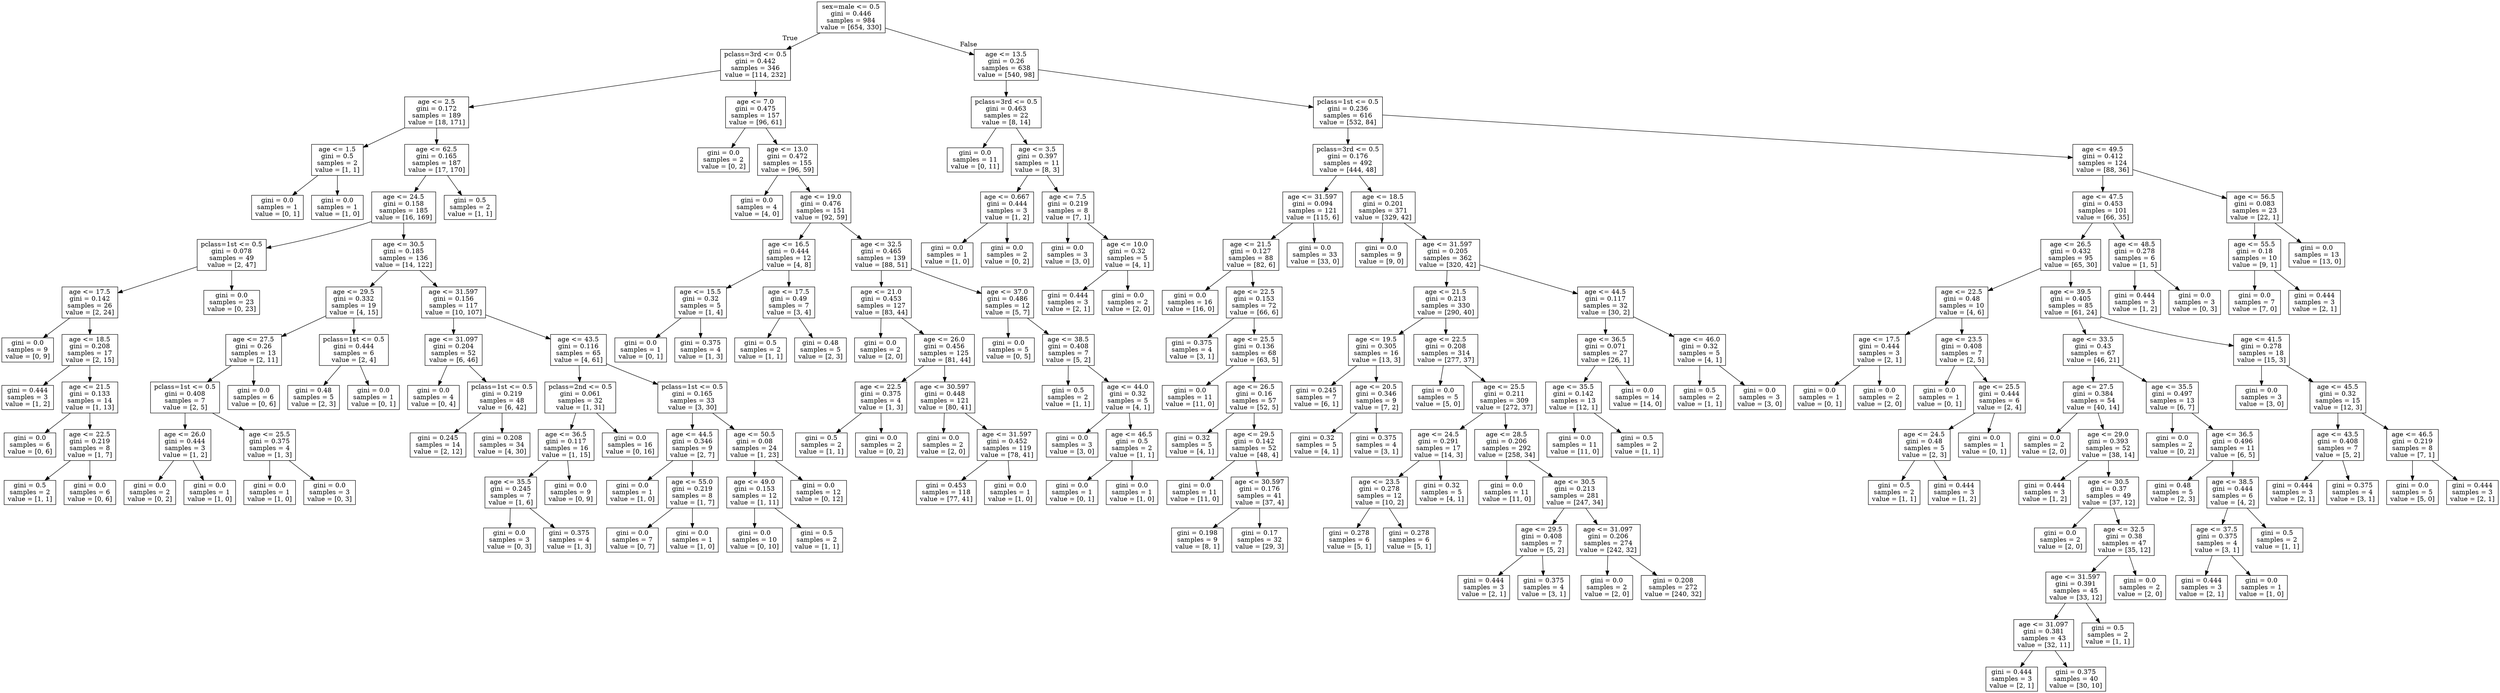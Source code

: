 digraph Tree {
node [shape=box] ;
0 [label="sex=male <= 0.5\ngini = 0.446\nsamples = 984\nvalue = [654, 330]"] ;
1 [label="pclass=3rd <= 0.5\ngini = 0.442\nsamples = 346\nvalue = [114, 232]"] ;
0 -> 1 [labeldistance=2.5, labelangle=45, headlabel="True"] ;
2 [label="age <= 2.5\ngini = 0.172\nsamples = 189\nvalue = [18, 171]"] ;
1 -> 2 ;
3 [label="age <= 1.5\ngini = 0.5\nsamples = 2\nvalue = [1, 1]"] ;
2 -> 3 ;
4 [label="gini = 0.0\nsamples = 1\nvalue = [0, 1]"] ;
3 -> 4 ;
5 [label="gini = 0.0\nsamples = 1\nvalue = [1, 0]"] ;
3 -> 5 ;
6 [label="age <= 62.5\ngini = 0.165\nsamples = 187\nvalue = [17, 170]"] ;
2 -> 6 ;
7 [label="age <= 24.5\ngini = 0.158\nsamples = 185\nvalue = [16, 169]"] ;
6 -> 7 ;
8 [label="pclass=1st <= 0.5\ngini = 0.078\nsamples = 49\nvalue = [2, 47]"] ;
7 -> 8 ;
9 [label="age <= 17.5\ngini = 0.142\nsamples = 26\nvalue = [2, 24]"] ;
8 -> 9 ;
10 [label="gini = 0.0\nsamples = 9\nvalue = [0, 9]"] ;
9 -> 10 ;
11 [label="age <= 18.5\ngini = 0.208\nsamples = 17\nvalue = [2, 15]"] ;
9 -> 11 ;
12 [label="gini = 0.444\nsamples = 3\nvalue = [1, 2]"] ;
11 -> 12 ;
13 [label="age <= 21.5\ngini = 0.133\nsamples = 14\nvalue = [1, 13]"] ;
11 -> 13 ;
14 [label="gini = 0.0\nsamples = 6\nvalue = [0, 6]"] ;
13 -> 14 ;
15 [label="age <= 22.5\ngini = 0.219\nsamples = 8\nvalue = [1, 7]"] ;
13 -> 15 ;
16 [label="gini = 0.5\nsamples = 2\nvalue = [1, 1]"] ;
15 -> 16 ;
17 [label="gini = 0.0\nsamples = 6\nvalue = [0, 6]"] ;
15 -> 17 ;
18 [label="gini = 0.0\nsamples = 23\nvalue = [0, 23]"] ;
8 -> 18 ;
19 [label="age <= 30.5\ngini = 0.185\nsamples = 136\nvalue = [14, 122]"] ;
7 -> 19 ;
20 [label="age <= 29.5\ngini = 0.332\nsamples = 19\nvalue = [4, 15]"] ;
19 -> 20 ;
21 [label="age <= 27.5\ngini = 0.26\nsamples = 13\nvalue = [2, 11]"] ;
20 -> 21 ;
22 [label="pclass=1st <= 0.5\ngini = 0.408\nsamples = 7\nvalue = [2, 5]"] ;
21 -> 22 ;
23 [label="age <= 26.0\ngini = 0.444\nsamples = 3\nvalue = [1, 2]"] ;
22 -> 23 ;
24 [label="gini = 0.0\nsamples = 2\nvalue = [0, 2]"] ;
23 -> 24 ;
25 [label="gini = 0.0\nsamples = 1\nvalue = [1, 0]"] ;
23 -> 25 ;
26 [label="age <= 25.5\ngini = 0.375\nsamples = 4\nvalue = [1, 3]"] ;
22 -> 26 ;
27 [label="gini = 0.0\nsamples = 1\nvalue = [1, 0]"] ;
26 -> 27 ;
28 [label="gini = 0.0\nsamples = 3\nvalue = [0, 3]"] ;
26 -> 28 ;
29 [label="gini = 0.0\nsamples = 6\nvalue = [0, 6]"] ;
21 -> 29 ;
30 [label="pclass=1st <= 0.5\ngini = 0.444\nsamples = 6\nvalue = [2, 4]"] ;
20 -> 30 ;
31 [label="gini = 0.48\nsamples = 5\nvalue = [2, 3]"] ;
30 -> 31 ;
32 [label="gini = 0.0\nsamples = 1\nvalue = [0, 1]"] ;
30 -> 32 ;
33 [label="age <= 31.597\ngini = 0.156\nsamples = 117\nvalue = [10, 107]"] ;
19 -> 33 ;
34 [label="age <= 31.097\ngini = 0.204\nsamples = 52\nvalue = [6, 46]"] ;
33 -> 34 ;
35 [label="gini = 0.0\nsamples = 4\nvalue = [0, 4]"] ;
34 -> 35 ;
36 [label="pclass=1st <= 0.5\ngini = 0.219\nsamples = 48\nvalue = [6, 42]"] ;
34 -> 36 ;
37 [label="gini = 0.245\nsamples = 14\nvalue = [2, 12]"] ;
36 -> 37 ;
38 [label="gini = 0.208\nsamples = 34\nvalue = [4, 30]"] ;
36 -> 38 ;
39 [label="age <= 43.5\ngini = 0.116\nsamples = 65\nvalue = [4, 61]"] ;
33 -> 39 ;
40 [label="pclass=2nd <= 0.5\ngini = 0.061\nsamples = 32\nvalue = [1, 31]"] ;
39 -> 40 ;
41 [label="age <= 36.5\ngini = 0.117\nsamples = 16\nvalue = [1, 15]"] ;
40 -> 41 ;
42 [label="age <= 35.5\ngini = 0.245\nsamples = 7\nvalue = [1, 6]"] ;
41 -> 42 ;
43 [label="gini = 0.0\nsamples = 3\nvalue = [0, 3]"] ;
42 -> 43 ;
44 [label="gini = 0.375\nsamples = 4\nvalue = [1, 3]"] ;
42 -> 44 ;
45 [label="gini = 0.0\nsamples = 9\nvalue = [0, 9]"] ;
41 -> 45 ;
46 [label="gini = 0.0\nsamples = 16\nvalue = [0, 16]"] ;
40 -> 46 ;
47 [label="pclass=1st <= 0.5\ngini = 0.165\nsamples = 33\nvalue = [3, 30]"] ;
39 -> 47 ;
48 [label="age <= 44.5\ngini = 0.346\nsamples = 9\nvalue = [2, 7]"] ;
47 -> 48 ;
49 [label="gini = 0.0\nsamples = 1\nvalue = [1, 0]"] ;
48 -> 49 ;
50 [label="age <= 55.0\ngini = 0.219\nsamples = 8\nvalue = [1, 7]"] ;
48 -> 50 ;
51 [label="gini = 0.0\nsamples = 7\nvalue = [0, 7]"] ;
50 -> 51 ;
52 [label="gini = 0.0\nsamples = 1\nvalue = [1, 0]"] ;
50 -> 52 ;
53 [label="age <= 50.5\ngini = 0.08\nsamples = 24\nvalue = [1, 23]"] ;
47 -> 53 ;
54 [label="age <= 49.0\ngini = 0.153\nsamples = 12\nvalue = [1, 11]"] ;
53 -> 54 ;
55 [label="gini = 0.0\nsamples = 10\nvalue = [0, 10]"] ;
54 -> 55 ;
56 [label="gini = 0.5\nsamples = 2\nvalue = [1, 1]"] ;
54 -> 56 ;
57 [label="gini = 0.0\nsamples = 12\nvalue = [0, 12]"] ;
53 -> 57 ;
58 [label="gini = 0.5\nsamples = 2\nvalue = [1, 1]"] ;
6 -> 58 ;
59 [label="age <= 7.0\ngini = 0.475\nsamples = 157\nvalue = [96, 61]"] ;
1 -> 59 ;
60 [label="gini = 0.0\nsamples = 2\nvalue = [0, 2]"] ;
59 -> 60 ;
61 [label="age <= 13.0\ngini = 0.472\nsamples = 155\nvalue = [96, 59]"] ;
59 -> 61 ;
62 [label="gini = 0.0\nsamples = 4\nvalue = [4, 0]"] ;
61 -> 62 ;
63 [label="age <= 19.0\ngini = 0.476\nsamples = 151\nvalue = [92, 59]"] ;
61 -> 63 ;
64 [label="age <= 16.5\ngini = 0.444\nsamples = 12\nvalue = [4, 8]"] ;
63 -> 64 ;
65 [label="age <= 15.5\ngini = 0.32\nsamples = 5\nvalue = [1, 4]"] ;
64 -> 65 ;
66 [label="gini = 0.0\nsamples = 1\nvalue = [0, 1]"] ;
65 -> 66 ;
67 [label="gini = 0.375\nsamples = 4\nvalue = [1, 3]"] ;
65 -> 67 ;
68 [label="age <= 17.5\ngini = 0.49\nsamples = 7\nvalue = [3, 4]"] ;
64 -> 68 ;
69 [label="gini = 0.5\nsamples = 2\nvalue = [1, 1]"] ;
68 -> 69 ;
70 [label="gini = 0.48\nsamples = 5\nvalue = [2, 3]"] ;
68 -> 70 ;
71 [label="age <= 32.5\ngini = 0.465\nsamples = 139\nvalue = [88, 51]"] ;
63 -> 71 ;
72 [label="age <= 21.0\ngini = 0.453\nsamples = 127\nvalue = [83, 44]"] ;
71 -> 72 ;
73 [label="gini = 0.0\nsamples = 2\nvalue = [2, 0]"] ;
72 -> 73 ;
74 [label="age <= 26.0\ngini = 0.456\nsamples = 125\nvalue = [81, 44]"] ;
72 -> 74 ;
75 [label="age <= 22.5\ngini = 0.375\nsamples = 4\nvalue = [1, 3]"] ;
74 -> 75 ;
76 [label="gini = 0.5\nsamples = 2\nvalue = [1, 1]"] ;
75 -> 76 ;
77 [label="gini = 0.0\nsamples = 2\nvalue = [0, 2]"] ;
75 -> 77 ;
78 [label="age <= 30.597\ngini = 0.448\nsamples = 121\nvalue = [80, 41]"] ;
74 -> 78 ;
79 [label="gini = 0.0\nsamples = 2\nvalue = [2, 0]"] ;
78 -> 79 ;
80 [label="age <= 31.597\ngini = 0.452\nsamples = 119\nvalue = [78, 41]"] ;
78 -> 80 ;
81 [label="gini = 0.453\nsamples = 118\nvalue = [77, 41]"] ;
80 -> 81 ;
82 [label="gini = 0.0\nsamples = 1\nvalue = [1, 0]"] ;
80 -> 82 ;
83 [label="age <= 37.0\ngini = 0.486\nsamples = 12\nvalue = [5, 7]"] ;
71 -> 83 ;
84 [label="gini = 0.0\nsamples = 5\nvalue = [0, 5]"] ;
83 -> 84 ;
85 [label="age <= 38.5\ngini = 0.408\nsamples = 7\nvalue = [5, 2]"] ;
83 -> 85 ;
86 [label="gini = 0.5\nsamples = 2\nvalue = [1, 1]"] ;
85 -> 86 ;
87 [label="age <= 44.0\ngini = 0.32\nsamples = 5\nvalue = [4, 1]"] ;
85 -> 87 ;
88 [label="gini = 0.0\nsamples = 3\nvalue = [3, 0]"] ;
87 -> 88 ;
89 [label="age <= 46.5\ngini = 0.5\nsamples = 2\nvalue = [1, 1]"] ;
87 -> 89 ;
90 [label="gini = 0.0\nsamples = 1\nvalue = [0, 1]"] ;
89 -> 90 ;
91 [label="gini = 0.0\nsamples = 1\nvalue = [1, 0]"] ;
89 -> 91 ;
92 [label="age <= 13.5\ngini = 0.26\nsamples = 638\nvalue = [540, 98]"] ;
0 -> 92 [labeldistance=2.5, labelangle=-45, headlabel="False"] ;
93 [label="pclass=3rd <= 0.5\ngini = 0.463\nsamples = 22\nvalue = [8, 14]"] ;
92 -> 93 ;
94 [label="gini = 0.0\nsamples = 11\nvalue = [0, 11]"] ;
93 -> 94 ;
95 [label="age <= 3.5\ngini = 0.397\nsamples = 11\nvalue = [8, 3]"] ;
93 -> 95 ;
96 [label="age <= 0.667\ngini = 0.444\nsamples = 3\nvalue = [1, 2]"] ;
95 -> 96 ;
97 [label="gini = 0.0\nsamples = 1\nvalue = [1, 0]"] ;
96 -> 97 ;
98 [label="gini = 0.0\nsamples = 2\nvalue = [0, 2]"] ;
96 -> 98 ;
99 [label="age <= 7.5\ngini = 0.219\nsamples = 8\nvalue = [7, 1]"] ;
95 -> 99 ;
100 [label="gini = 0.0\nsamples = 3\nvalue = [3, 0]"] ;
99 -> 100 ;
101 [label="age <= 10.0\ngini = 0.32\nsamples = 5\nvalue = [4, 1]"] ;
99 -> 101 ;
102 [label="gini = 0.444\nsamples = 3\nvalue = [2, 1]"] ;
101 -> 102 ;
103 [label="gini = 0.0\nsamples = 2\nvalue = [2, 0]"] ;
101 -> 103 ;
104 [label="pclass=1st <= 0.5\ngini = 0.236\nsamples = 616\nvalue = [532, 84]"] ;
92 -> 104 ;
105 [label="pclass=3rd <= 0.5\ngini = 0.176\nsamples = 492\nvalue = [444, 48]"] ;
104 -> 105 ;
106 [label="age <= 31.597\ngini = 0.094\nsamples = 121\nvalue = [115, 6]"] ;
105 -> 106 ;
107 [label="age <= 21.5\ngini = 0.127\nsamples = 88\nvalue = [82, 6]"] ;
106 -> 107 ;
108 [label="gini = 0.0\nsamples = 16\nvalue = [16, 0]"] ;
107 -> 108 ;
109 [label="age <= 22.5\ngini = 0.153\nsamples = 72\nvalue = [66, 6]"] ;
107 -> 109 ;
110 [label="gini = 0.375\nsamples = 4\nvalue = [3, 1]"] ;
109 -> 110 ;
111 [label="age <= 25.5\ngini = 0.136\nsamples = 68\nvalue = [63, 5]"] ;
109 -> 111 ;
112 [label="gini = 0.0\nsamples = 11\nvalue = [11, 0]"] ;
111 -> 112 ;
113 [label="age <= 26.5\ngini = 0.16\nsamples = 57\nvalue = [52, 5]"] ;
111 -> 113 ;
114 [label="gini = 0.32\nsamples = 5\nvalue = [4, 1]"] ;
113 -> 114 ;
115 [label="age <= 29.5\ngini = 0.142\nsamples = 52\nvalue = [48, 4]"] ;
113 -> 115 ;
116 [label="gini = 0.0\nsamples = 11\nvalue = [11, 0]"] ;
115 -> 116 ;
117 [label="age <= 30.597\ngini = 0.176\nsamples = 41\nvalue = [37, 4]"] ;
115 -> 117 ;
118 [label="gini = 0.198\nsamples = 9\nvalue = [8, 1]"] ;
117 -> 118 ;
119 [label="gini = 0.17\nsamples = 32\nvalue = [29, 3]"] ;
117 -> 119 ;
120 [label="gini = 0.0\nsamples = 33\nvalue = [33, 0]"] ;
106 -> 120 ;
121 [label="age <= 18.5\ngini = 0.201\nsamples = 371\nvalue = [329, 42]"] ;
105 -> 121 ;
122 [label="gini = 0.0\nsamples = 9\nvalue = [9, 0]"] ;
121 -> 122 ;
123 [label="age <= 31.597\ngini = 0.205\nsamples = 362\nvalue = [320, 42]"] ;
121 -> 123 ;
124 [label="age <= 21.5\ngini = 0.213\nsamples = 330\nvalue = [290, 40]"] ;
123 -> 124 ;
125 [label="age <= 19.5\ngini = 0.305\nsamples = 16\nvalue = [13, 3]"] ;
124 -> 125 ;
126 [label="gini = 0.245\nsamples = 7\nvalue = [6, 1]"] ;
125 -> 126 ;
127 [label="age <= 20.5\ngini = 0.346\nsamples = 9\nvalue = [7, 2]"] ;
125 -> 127 ;
128 [label="gini = 0.32\nsamples = 5\nvalue = [4, 1]"] ;
127 -> 128 ;
129 [label="gini = 0.375\nsamples = 4\nvalue = [3, 1]"] ;
127 -> 129 ;
130 [label="age <= 22.5\ngini = 0.208\nsamples = 314\nvalue = [277, 37]"] ;
124 -> 130 ;
131 [label="gini = 0.0\nsamples = 5\nvalue = [5, 0]"] ;
130 -> 131 ;
132 [label="age <= 25.5\ngini = 0.211\nsamples = 309\nvalue = [272, 37]"] ;
130 -> 132 ;
133 [label="age <= 24.5\ngini = 0.291\nsamples = 17\nvalue = [14, 3]"] ;
132 -> 133 ;
134 [label="age <= 23.5\ngini = 0.278\nsamples = 12\nvalue = [10, 2]"] ;
133 -> 134 ;
135 [label="gini = 0.278\nsamples = 6\nvalue = [5, 1]"] ;
134 -> 135 ;
136 [label="gini = 0.278\nsamples = 6\nvalue = [5, 1]"] ;
134 -> 136 ;
137 [label="gini = 0.32\nsamples = 5\nvalue = [4, 1]"] ;
133 -> 137 ;
138 [label="age <= 28.5\ngini = 0.206\nsamples = 292\nvalue = [258, 34]"] ;
132 -> 138 ;
139 [label="gini = 0.0\nsamples = 11\nvalue = [11, 0]"] ;
138 -> 139 ;
140 [label="age <= 30.5\ngini = 0.213\nsamples = 281\nvalue = [247, 34]"] ;
138 -> 140 ;
141 [label="age <= 29.5\ngini = 0.408\nsamples = 7\nvalue = [5, 2]"] ;
140 -> 141 ;
142 [label="gini = 0.444\nsamples = 3\nvalue = [2, 1]"] ;
141 -> 142 ;
143 [label="gini = 0.375\nsamples = 4\nvalue = [3, 1]"] ;
141 -> 143 ;
144 [label="age <= 31.097\ngini = 0.206\nsamples = 274\nvalue = [242, 32]"] ;
140 -> 144 ;
145 [label="gini = 0.0\nsamples = 2\nvalue = [2, 0]"] ;
144 -> 145 ;
146 [label="gini = 0.208\nsamples = 272\nvalue = [240, 32]"] ;
144 -> 146 ;
147 [label="age <= 44.5\ngini = 0.117\nsamples = 32\nvalue = [30, 2]"] ;
123 -> 147 ;
148 [label="age <= 36.5\ngini = 0.071\nsamples = 27\nvalue = [26, 1]"] ;
147 -> 148 ;
149 [label="age <= 35.5\ngini = 0.142\nsamples = 13\nvalue = [12, 1]"] ;
148 -> 149 ;
150 [label="gini = 0.0\nsamples = 11\nvalue = [11, 0]"] ;
149 -> 150 ;
151 [label="gini = 0.5\nsamples = 2\nvalue = [1, 1]"] ;
149 -> 151 ;
152 [label="gini = 0.0\nsamples = 14\nvalue = [14, 0]"] ;
148 -> 152 ;
153 [label="age <= 46.0\ngini = 0.32\nsamples = 5\nvalue = [4, 1]"] ;
147 -> 153 ;
154 [label="gini = 0.5\nsamples = 2\nvalue = [1, 1]"] ;
153 -> 154 ;
155 [label="gini = 0.0\nsamples = 3\nvalue = [3, 0]"] ;
153 -> 155 ;
156 [label="age <= 49.5\ngini = 0.412\nsamples = 124\nvalue = [88, 36]"] ;
104 -> 156 ;
157 [label="age <= 47.5\ngini = 0.453\nsamples = 101\nvalue = [66, 35]"] ;
156 -> 157 ;
158 [label="age <= 26.5\ngini = 0.432\nsamples = 95\nvalue = [65, 30]"] ;
157 -> 158 ;
159 [label="age <= 22.5\ngini = 0.48\nsamples = 10\nvalue = [4, 6]"] ;
158 -> 159 ;
160 [label="age <= 17.5\ngini = 0.444\nsamples = 3\nvalue = [2, 1]"] ;
159 -> 160 ;
161 [label="gini = 0.0\nsamples = 1\nvalue = [0, 1]"] ;
160 -> 161 ;
162 [label="gini = 0.0\nsamples = 2\nvalue = [2, 0]"] ;
160 -> 162 ;
163 [label="age <= 23.5\ngini = 0.408\nsamples = 7\nvalue = [2, 5]"] ;
159 -> 163 ;
164 [label="gini = 0.0\nsamples = 1\nvalue = [0, 1]"] ;
163 -> 164 ;
165 [label="age <= 25.5\ngini = 0.444\nsamples = 6\nvalue = [2, 4]"] ;
163 -> 165 ;
166 [label="age <= 24.5\ngini = 0.48\nsamples = 5\nvalue = [2, 3]"] ;
165 -> 166 ;
167 [label="gini = 0.5\nsamples = 2\nvalue = [1, 1]"] ;
166 -> 167 ;
168 [label="gini = 0.444\nsamples = 3\nvalue = [1, 2]"] ;
166 -> 168 ;
169 [label="gini = 0.0\nsamples = 1\nvalue = [0, 1]"] ;
165 -> 169 ;
170 [label="age <= 39.5\ngini = 0.405\nsamples = 85\nvalue = [61, 24]"] ;
158 -> 170 ;
171 [label="age <= 33.5\ngini = 0.43\nsamples = 67\nvalue = [46, 21]"] ;
170 -> 171 ;
172 [label="age <= 27.5\ngini = 0.384\nsamples = 54\nvalue = [40, 14]"] ;
171 -> 172 ;
173 [label="gini = 0.0\nsamples = 2\nvalue = [2, 0]"] ;
172 -> 173 ;
174 [label="age <= 29.0\ngini = 0.393\nsamples = 52\nvalue = [38, 14]"] ;
172 -> 174 ;
175 [label="gini = 0.444\nsamples = 3\nvalue = [1, 2]"] ;
174 -> 175 ;
176 [label="age <= 30.5\ngini = 0.37\nsamples = 49\nvalue = [37, 12]"] ;
174 -> 176 ;
177 [label="gini = 0.0\nsamples = 2\nvalue = [2, 0]"] ;
176 -> 177 ;
178 [label="age <= 32.5\ngini = 0.38\nsamples = 47\nvalue = [35, 12]"] ;
176 -> 178 ;
179 [label="age <= 31.597\ngini = 0.391\nsamples = 45\nvalue = [33, 12]"] ;
178 -> 179 ;
180 [label="age <= 31.097\ngini = 0.381\nsamples = 43\nvalue = [32, 11]"] ;
179 -> 180 ;
181 [label="gini = 0.444\nsamples = 3\nvalue = [2, 1]"] ;
180 -> 181 ;
182 [label="gini = 0.375\nsamples = 40\nvalue = [30, 10]"] ;
180 -> 182 ;
183 [label="gini = 0.5\nsamples = 2\nvalue = [1, 1]"] ;
179 -> 183 ;
184 [label="gini = 0.0\nsamples = 2\nvalue = [2, 0]"] ;
178 -> 184 ;
185 [label="age <= 35.5\ngini = 0.497\nsamples = 13\nvalue = [6, 7]"] ;
171 -> 185 ;
186 [label="gini = 0.0\nsamples = 2\nvalue = [0, 2]"] ;
185 -> 186 ;
187 [label="age <= 36.5\ngini = 0.496\nsamples = 11\nvalue = [6, 5]"] ;
185 -> 187 ;
188 [label="gini = 0.48\nsamples = 5\nvalue = [2, 3]"] ;
187 -> 188 ;
189 [label="age <= 38.5\ngini = 0.444\nsamples = 6\nvalue = [4, 2]"] ;
187 -> 189 ;
190 [label="age <= 37.5\ngini = 0.375\nsamples = 4\nvalue = [3, 1]"] ;
189 -> 190 ;
191 [label="gini = 0.444\nsamples = 3\nvalue = [2, 1]"] ;
190 -> 191 ;
192 [label="gini = 0.0\nsamples = 1\nvalue = [1, 0]"] ;
190 -> 192 ;
193 [label="gini = 0.5\nsamples = 2\nvalue = [1, 1]"] ;
189 -> 193 ;
194 [label="age <= 41.5\ngini = 0.278\nsamples = 18\nvalue = [15, 3]"] ;
170 -> 194 ;
195 [label="gini = 0.0\nsamples = 3\nvalue = [3, 0]"] ;
194 -> 195 ;
196 [label="age <= 45.5\ngini = 0.32\nsamples = 15\nvalue = [12, 3]"] ;
194 -> 196 ;
197 [label="age <= 43.5\ngini = 0.408\nsamples = 7\nvalue = [5, 2]"] ;
196 -> 197 ;
198 [label="gini = 0.444\nsamples = 3\nvalue = [2, 1]"] ;
197 -> 198 ;
199 [label="gini = 0.375\nsamples = 4\nvalue = [3, 1]"] ;
197 -> 199 ;
200 [label="age <= 46.5\ngini = 0.219\nsamples = 8\nvalue = [7, 1]"] ;
196 -> 200 ;
201 [label="gini = 0.0\nsamples = 5\nvalue = [5, 0]"] ;
200 -> 201 ;
202 [label="gini = 0.444\nsamples = 3\nvalue = [2, 1]"] ;
200 -> 202 ;
203 [label="age <= 48.5\ngini = 0.278\nsamples = 6\nvalue = [1, 5]"] ;
157 -> 203 ;
204 [label="gini = 0.444\nsamples = 3\nvalue = [1, 2]"] ;
203 -> 204 ;
205 [label="gini = 0.0\nsamples = 3\nvalue = [0, 3]"] ;
203 -> 205 ;
206 [label="age <= 56.5\ngini = 0.083\nsamples = 23\nvalue = [22, 1]"] ;
156 -> 206 ;
207 [label="age <= 55.5\ngini = 0.18\nsamples = 10\nvalue = [9, 1]"] ;
206 -> 207 ;
208 [label="gini = 0.0\nsamples = 7\nvalue = [7, 0]"] ;
207 -> 208 ;
209 [label="gini = 0.444\nsamples = 3\nvalue = [2, 1]"] ;
207 -> 209 ;
210 [label="gini = 0.0\nsamples = 13\nvalue = [13, 0]"] ;
206 -> 210 ;
}